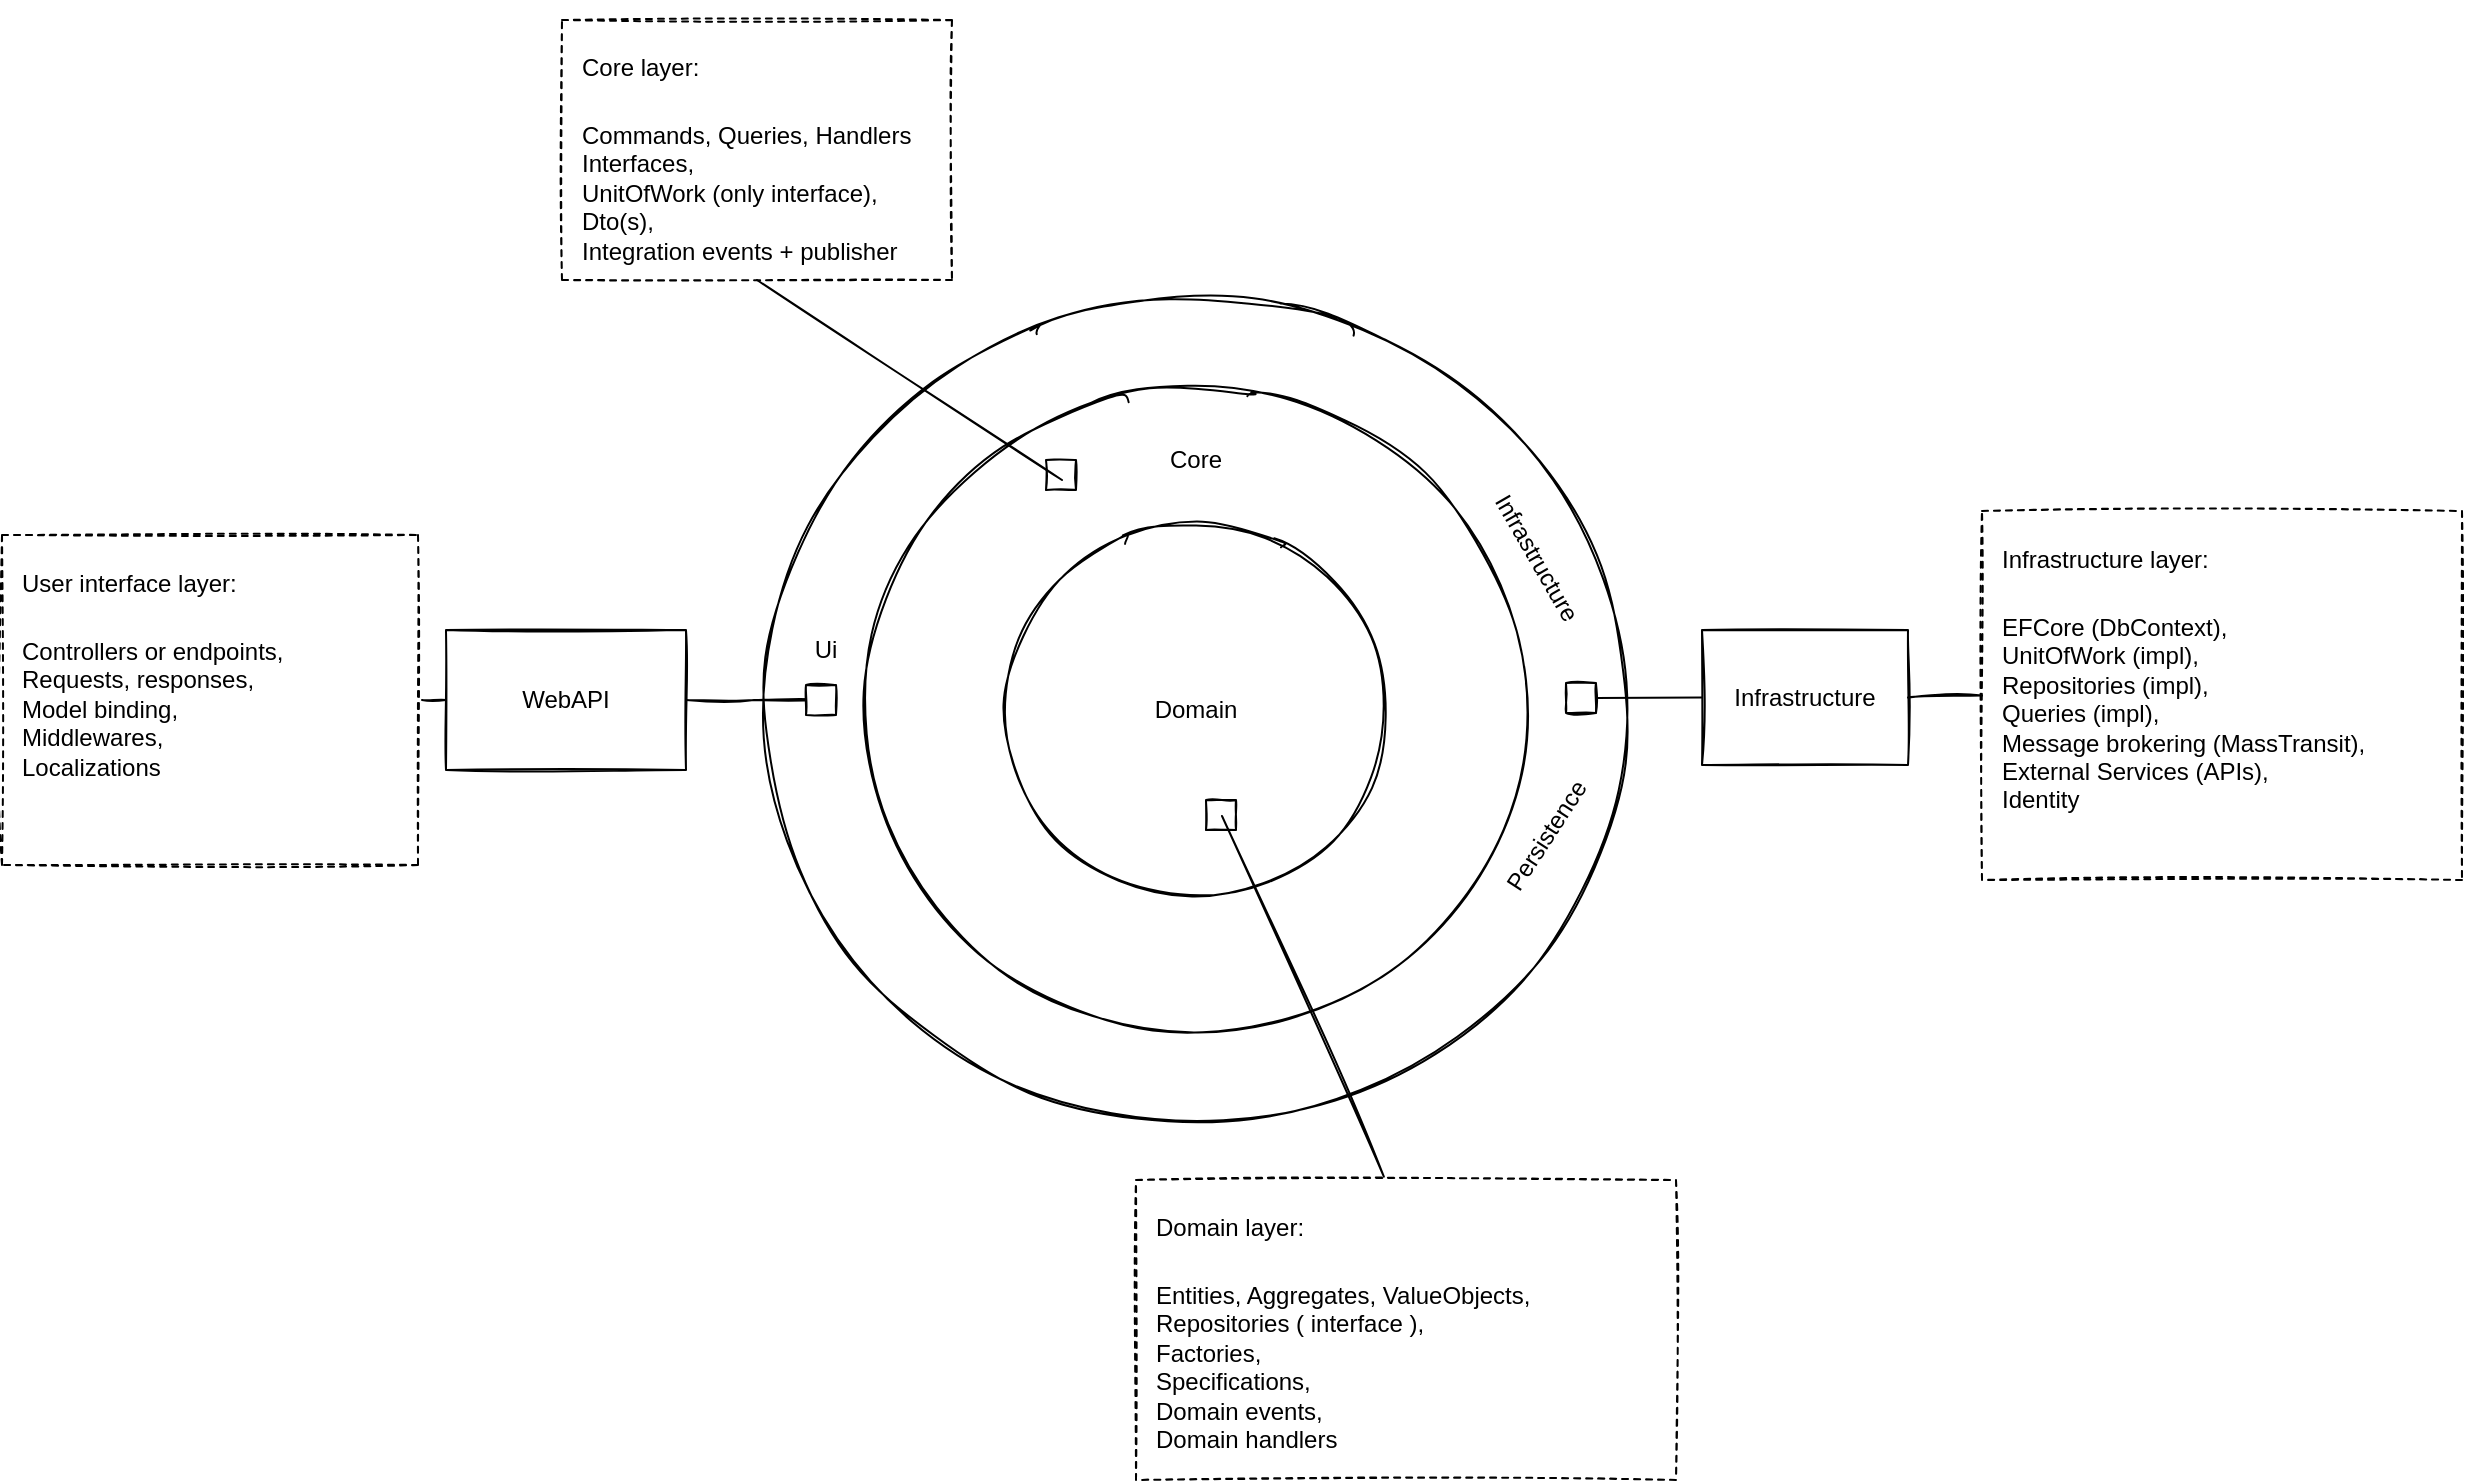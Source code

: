 <mxfile version="19.0.3" type="device" pages="2"><diagram id="CxuOpw61uco2LtNDvEld" name="CleanArchitectureOverview"><mxGraphModel dx="1038" dy="649" grid="1" gridSize="10" guides="1" tooltips="1" connect="1" arrows="1" fold="1" page="1" pageScale="1" pageWidth="1300" pageHeight="800" math="0" shadow="0"><root><mxCell id="0"/><mxCell id="1" parent="0"/><mxCell id="ch9sIQ_A3ulnxN6uj4qf-1" value="" style="ellipse;whiteSpace=wrap;html=1;aspect=fixed;sketch=1;" parent="1" vertex="1"><mxGeometry x="422" y="150" width="430" height="430" as="geometry"/></mxCell><mxCell id="ch9sIQ_A3ulnxN6uj4qf-3" value="" style="ellipse;whiteSpace=wrap;html=1;aspect=fixed;sketch=1;" parent="1" vertex="1"><mxGeometry x="472" y="200" width="330" height="330" as="geometry"/></mxCell><mxCell id="ch9sIQ_A3ulnxN6uj4qf-4" value="Domain" style="ellipse;whiteSpace=wrap;html=1;aspect=fixed;sketch=1;" parent="1" vertex="1"><mxGeometry x="542" y="270" width="190" height="190" as="geometry"/></mxCell><mxCell id="ch9sIQ_A3ulnxN6uj4qf-5" value="Core" style="text;html=1;strokeColor=none;fillColor=none;align=center;verticalAlign=middle;whiteSpace=wrap;rounded=0;sketch=1;" parent="1" vertex="1"><mxGeometry x="607" y="225" width="60" height="30" as="geometry"/></mxCell><mxCell id="8Ca2gcCYLGoPeP2sT3R6-1" style="edgeStyle=orthogonalEdgeStyle;rounded=0;sketch=1;orthogonalLoop=1;jettySize=auto;html=1;fontSize=12;endArrow=none;endFill=0;" parent="1" source="ch9sIQ_A3ulnxN6uj4qf-6" edge="1"><mxGeometry relative="1" as="geometry"><mxPoint x="450" y="360" as="targetPoint"/></mxGeometry></mxCell><mxCell id="ch9sIQ_A3ulnxN6uj4qf-6" value="WebAPI" style="rounded=0;whiteSpace=wrap;html=1;sketch=1;" parent="1" vertex="1"><mxGeometry x="262" y="325" width="120" height="70" as="geometry"/></mxCell><mxCell id="ch9sIQ_A3ulnxN6uj4qf-12" value="Infrastructure" style="rounded=0;whiteSpace=wrap;html=1;sketch=1;" parent="1" vertex="1"><mxGeometry x="890" y="325" width="103" height="67.5" as="geometry"/></mxCell><mxCell id="ch9sIQ_A3ulnxN6uj4qf-13" value="Ui" style="text;html=1;strokeColor=none;fillColor=none;align=center;verticalAlign=middle;whiteSpace=wrap;rounded=0;sketch=1;" parent="1" vertex="1"><mxGeometry x="422" y="320" width="60" height="30" as="geometry"/></mxCell><mxCell id="ch9sIQ_A3ulnxN6uj4qf-14" value="Infrastructure" style="text;html=1;strokeColor=none;fillColor=none;align=center;verticalAlign=middle;whiteSpace=wrap;rounded=0;sketch=1;rotation=60;" parent="1" vertex="1"><mxGeometry x="777" y="274.25" width="60" height="30" as="geometry"/></mxCell><mxCell id="ch9sIQ_A3ulnxN6uj4qf-18" value="" style="rounded=0;whiteSpace=wrap;html=1;sketch=1;" parent="1" vertex="1"><mxGeometry x="442" y="352.5" width="15" height="15" as="geometry"/></mxCell><mxCell id="ch9sIQ_A3ulnxN6uj4qf-20" value="" style="whiteSpace=wrap;html=1;aspect=fixed;sketch=1;" parent="1" vertex="1"><mxGeometry x="822" y="351.5" width="15" height="15" as="geometry"/></mxCell><mxCell id="ch9sIQ_A3ulnxN6uj4qf-26" value="&lt;h1 style=&quot;&quot;&gt;&lt;font style=&quot;font-size: 12px; font-weight: normal;&quot;&gt;User interface layer:&lt;/font&gt;&lt;/h1&gt;&lt;p style=&quot;&quot;&gt;Controllers or endpoints,&lt;br&gt;Requests, responses,&lt;br&gt;Model binding,&lt;br&gt;Middlewares,&lt;br&gt;&lt;span style=&quot;background-color: initial;&quot;&gt;Localizations&lt;/span&gt;&lt;/p&gt;&lt;p style=&quot;&quot;&gt;&lt;br&gt;&lt;/p&gt;" style="text;html=1;strokeColor=default;fillColor=none;spacing=5;spacingTop=-20;whiteSpace=wrap;overflow=hidden;rounded=0;sketch=1;fontSize=12;dashed=1;spacingLeft=5;" parent="1" vertex="1"><mxGeometry x="40" y="277.5" width="208" height="165" as="geometry"/></mxCell><mxCell id="ch9sIQ_A3ulnxN6uj4qf-28" value="&lt;h1 style=&quot;&quot;&gt;&lt;font style=&quot;font-weight: normal; font-size: 12px;&quot;&gt;Domain layer:&lt;/font&gt;&lt;/h1&gt;&lt;p style=&quot;&quot;&gt;Entities, Aggregates, ValueObjects, &lt;br&gt;Repositories ( interface ),&lt;br&gt;Factories, &lt;br&gt;Specifications,&amp;nbsp;&lt;br&gt;Domain events,&lt;br&gt;Domain handlers&lt;/p&gt;" style="text;html=1;strokeColor=default;fillColor=none;spacing=5;spacingTop=-20;whiteSpace=wrap;overflow=hidden;rounded=0;sketch=1;fontSize=12;dashed=1;spacingLeft=5;" parent="1" vertex="1"><mxGeometry x="607" y="600" width="270" height="150" as="geometry"/></mxCell><mxCell id="ch9sIQ_A3ulnxN6uj4qf-30" value="" style="whiteSpace=wrap;html=1;aspect=fixed;sketch=1;fontSize=12;" parent="1" vertex="1"><mxGeometry x="642" y="410" width="15" height="15" as="geometry"/></mxCell><mxCell id="ch9sIQ_A3ulnxN6uj4qf-31" value="" style="endArrow=none;html=1;rounded=0;fontSize=12;entryX=0;entryY=0.5;entryDx=0;entryDy=0;sketch=1;" parent="1" target="ch9sIQ_A3ulnxN6uj4qf-6" edge="1"><mxGeometry width="50" height="50" relative="1" as="geometry"><mxPoint x="250" y="360" as="sourcePoint"/><mxPoint x="562" y="430" as="targetPoint"/></mxGeometry></mxCell><mxCell id="ch9sIQ_A3ulnxN6uj4qf-32" value="&lt;h1 style=&quot;&quot;&gt;&lt;font style=&quot;font-size: 12px; font-weight: normal;&quot;&gt;Core layer:&lt;/font&gt;&lt;/h1&gt;&lt;p style=&quot;&quot;&gt;Commands, Queries, Handlers&lt;br&gt;Interfaces,&lt;br&gt;UnitOfWork (only interface),&lt;br&gt;Dto(s),&lt;br&gt;Integration events + publisher&lt;br&gt;&lt;br&gt;&lt;/p&gt;&lt;p style=&quot;&quot;&gt;&lt;br&gt;&lt;/p&gt;&lt;p style=&quot;&quot;&gt;&lt;br&gt;&lt;br&gt;&lt;/p&gt;" style="text;html=1;strokeColor=default;fillColor=none;spacing=5;spacingTop=-20;whiteSpace=wrap;overflow=hidden;rounded=0;sketch=1;fontSize=12;dashed=1;spacingLeft=5;" parent="1" vertex="1"><mxGeometry x="320" y="20" width="195" height="130" as="geometry"/></mxCell><mxCell id="ch9sIQ_A3ulnxN6uj4qf-33" value="" style="whiteSpace=wrap;html=1;aspect=fixed;sketch=1;fontSize=12;" parent="1" vertex="1"><mxGeometry x="562" y="240" width="15" height="15" as="geometry"/></mxCell><mxCell id="ch9sIQ_A3ulnxN6uj4qf-35" value="" style="endArrow=none;html=1;rounded=0;sketch=1;fontSize=12;exitX=0.5;exitY=1;exitDx=0;exitDy=0;endFill=0;" parent="1" source="ch9sIQ_A3ulnxN6uj4qf-32" edge="1"><mxGeometry width="50" height="50" relative="1" as="geometry"><mxPoint x="722" y="430" as="sourcePoint"/><mxPoint x="570" y="250" as="targetPoint"/></mxGeometry></mxCell><mxCell id="ch9sIQ_A3ulnxN6uj4qf-36" value="" style="endArrow=none;html=1;rounded=0;sketch=1;fontSize=12;exitX=0.459;exitY=-0.011;exitDx=0;exitDy=0;endFill=0;exitPerimeter=0;" parent="1" source="ch9sIQ_A3ulnxN6uj4qf-28" edge="1"><mxGeometry width="50" height="50" relative="1" as="geometry"><mxPoint x="722" y="430" as="sourcePoint"/><mxPoint x="650" y="418" as="targetPoint"/></mxGeometry></mxCell><mxCell id="ch9sIQ_A3ulnxN6uj4qf-37" value="&lt;h1 style=&quot;&quot;&gt;&lt;font style=&quot;font-size: 12px; font-weight: normal;&quot;&gt;Infrastructure layer:&lt;/font&gt;&lt;/h1&gt;&lt;p style=&quot;&quot;&gt;EFCore (DbContext),&lt;br&gt;UnitOfWork (impl),&lt;br&gt;Repositories&amp;nbsp;(impl),&lt;br&gt;Queries (impl),&lt;br&gt;&lt;span style=&quot;background-color: initial;&quot;&gt;Message brokering (MassTransit),&lt;br&gt;&lt;/span&gt;&lt;span style=&quot;background-color: initial;&quot;&gt;External Services (APIs),&lt;br&gt;&lt;/span&gt;&lt;span style=&quot;background-color: initial;&quot;&gt;Identity&lt;/span&gt;&lt;/p&gt;" style="text;html=1;strokeColor=default;fillColor=none;spacing=5;spacingTop=-20;whiteSpace=wrap;overflow=hidden;rounded=0;sketch=1;fontSize=12;dashed=1;spacingLeft=5;" parent="1" vertex="1"><mxGeometry x="1030" y="265.5" width="240" height="184.5" as="geometry"/></mxCell><mxCell id="ch9sIQ_A3ulnxN6uj4qf-38" value="" style="endArrow=none;html=1;rounded=0;sketch=1;fontSize=12;entryX=1;entryY=0.5;entryDx=0;entryDy=0;exitX=0;exitY=0.5;exitDx=0;exitDy=0;endFill=0;" parent="1" source="ch9sIQ_A3ulnxN6uj4qf-37" target="ch9sIQ_A3ulnxN6uj4qf-12" edge="1"><mxGeometry width="50" height="50" relative="1" as="geometry"><mxPoint x="852" y="530" as="sourcePoint"/><mxPoint x="902" y="480" as="targetPoint"/></mxGeometry></mxCell><mxCell id="8Ca2gcCYLGoPeP2sT3R6-2" value="Persistence" style="text;html=1;strokeColor=none;fillColor=none;align=center;verticalAlign=middle;whiteSpace=wrap;rounded=0;sketch=1;rotation=-57;" parent="1" vertex="1"><mxGeometry x="782" y="412.5" width="60" height="30" as="geometry"/></mxCell><mxCell id="yN4x7e8fNWLjNGWPce5P-3" value="" style="endArrow=none;html=1;rounded=0;entryX=0;entryY=0.5;entryDx=0;entryDy=0;" parent="1" source="ch9sIQ_A3ulnxN6uj4qf-20" target="ch9sIQ_A3ulnxN6uj4qf-12" edge="1"><mxGeometry width="50" height="50" relative="1" as="geometry"><mxPoint x="710" y="320" as="sourcePoint"/><mxPoint x="760" y="270" as="targetPoint"/></mxGeometry></mxCell></root></mxGraphModel></diagram><diagram id="pNpvfEwH9nOUPYgMG9_M" name="LogicalView"><mxGraphModel dx="1038" dy="649" grid="1" gridSize="10" guides="1" tooltips="1" connect="1" arrows="1" fold="1" page="1" pageScale="1" pageWidth="1300" pageHeight="800" math="0" shadow="0"><root><mxCell id="0"/><mxCell id="1" parent="0"/><mxCell id="qRwS8Vq_GDXVur-DQLBA-4" value="" style="ellipse;whiteSpace=wrap;html=1;dashed=1;sketch=1;strokeWidth=1;fillColor=none;" vertex="1" parent="1"><mxGeometry x="10" y="10" width="430" height="253.75" as="geometry"/></mxCell><mxCell id="TvUAGnQ8KwZhoTi6TwaD-1" value="Sample.ApiGateway.dll" style="rounded=0;whiteSpace=wrap;html=1;sketch=1;strokeWidth=2;perimeterSpacing=2;" parent="1" vertex="1"><mxGeometry x="116" y="342.5" width="174" height="130" as="geometry"/></mxCell><mxCell id="TvUAGnQ8KwZhoTi6TwaD-5" value="Sample.Services.Users.Api.dll" style="rounded=0;whiteSpace=wrap;html=1;sketch=1;strokeWidth=2;perimeterSpacing=3;" parent="1" vertex="1"><mxGeometry x="390" y="352.5" width="210" height="82.5" as="geometry"/></mxCell><mxCell id="TvUAGnQ8KwZhoTi6TwaD-6" value="" style="endArrow=classic;startArrow=classic;html=1;curved=1;exitX=1.012;exitY=0.398;exitDx=0;exitDy=0;entryX=0;entryY=0.5;entryDx=0;entryDy=0;exitPerimeter=0;" parent="1" source="TvUAGnQ8KwZhoTi6TwaD-1" target="TvUAGnQ8KwZhoTi6TwaD-5" edge="1"><mxGeometry width="50" height="50" relative="1" as="geometry"><mxPoint x="534" y="435" as="sourcePoint"/><mxPoint x="734" y="378" as="targetPoint"/></mxGeometry></mxCell><mxCell id="TvUAGnQ8KwZhoTi6TwaD-7" value="PostgreSQL" style="shape=cylinder3;whiteSpace=wrap;html=1;boundedLbl=1;backgroundOutline=1;size=15;sketch=1;strokeWidth=2;" parent="1" vertex="1"><mxGeometry x="666" y="233.75" width="80" height="90" as="geometry"/></mxCell><mxCell id="TvUAGnQ8KwZhoTi6TwaD-9" value="" style="endArrow=classic;startArrow=classic;html=1;curved=1;entryX=0;entryY=0;entryDx=0;entryDy=60;entryPerimeter=0;exitX=1;exitY=0;exitDx=0;exitDy=0;" parent="1" source="CXvcVRSHrKezwYFmAxAW-6" target="TvUAGnQ8KwZhoTi6TwaD-7" edge="1"><mxGeometry width="50" height="50" relative="1" as="geometry"><mxPoint x="665" y="450" as="sourcePoint"/><mxPoint x="715" y="400" as="targetPoint"/></mxGeometry></mxCell><mxCell id="hRJbnXhbkkuSHX8zliV1-1" value="RabbitMQ" style="shape=cylinder3;whiteSpace=wrap;html=1;boundedLbl=1;backgroundOutline=1;size=15;sketch=1;strokeWidth=2;" parent="1" vertex="1"><mxGeometry x="666" y="481.25" width="80" height="90" as="geometry"/></mxCell><mxCell id="hRJbnXhbkkuSHX8zliV1-8" value="OpenTelemetry Collector" style="rounded=0;whiteSpace=wrap;html=1;sketch=1;dashed=1;" parent="1" vertex="1"><mxGeometry x="856" y="282.5" width="100" height="270" as="geometry"/></mxCell><mxCell id="CXvcVRSHrKezwYFmAxAW-4" value="Ocelot" style="shape=process;whiteSpace=wrap;html=1;backgroundOutline=1;sketch=1;fillColor=default;strokeWidth=2;" parent="1" vertex="1"><mxGeometry x="70" y="326.25" width="70" height="40" as="geometry"/></mxCell><mxCell id="CXvcVRSHrKezwYFmAxAW-5" value="MassTransit" style="shape=process;whiteSpace=wrap;html=1;backgroundOutline=1;sketch=1;fillColor=default;strokeWidth=2;" parent="1" vertex="1"><mxGeometry x="522.5" y="405" width="97.5" height="45" as="geometry"/></mxCell><mxCell id="CXvcVRSHrKezwYFmAxAW-6" value="EfCore" style="shape=process;whiteSpace=wrap;html=1;backgroundOutline=1;sketch=1;fillColor=default;strokeWidth=2;" parent="1" vertex="1"><mxGeometry x="550" y="326.25" width="70" height="40" as="geometry"/></mxCell><mxCell id="CXvcVRSHrKezwYFmAxAW-18" value="Sample.Cli" style="rounded=0;whiteSpace=wrap;html=1;sketch=1;strokeWidth=2;perimeterSpacing=3;" parent="1" vertex="1"><mxGeometry x="835" y="112.5" width="165" height="90" as="geometry"/></mxCell><mxCell id="CXvcVRSHrKezwYFmAxAW-19" value="EfCore" style="shape=process;whiteSpace=wrap;html=1;backgroundOutline=1;sketch=1;fillColor=default;strokeWidth=2;" parent="1" vertex="1"><mxGeometry x="786" y="137.5" width="70" height="40" as="geometry"/></mxCell><mxCell id="CXvcVRSHrKezwYFmAxAW-23" value="dotnet sample-cli.dll run-migration --seed-data" style="text;html=1;strokeColor=none;fillColor=none;align=center;verticalAlign=middle;whiteSpace=wrap;rounded=0;shadow=0;sketch=1;" parent="1" vertex="1"><mxGeometry x="805" y="80" width="260" height="22.5" as="geometry"/></mxCell><mxCell id="CXvcVRSHrKezwYFmAxAW-28" value="" style="endArrow=classic;html=1;curved=1;exitX=0.999;exitY=0.352;exitDx=0;exitDy=0;exitPerimeter=0;dashed=1;entryX=0.004;entryY=0.358;entryDx=0;entryDy=0;entryPerimeter=0;" parent="1" source="TvUAGnQ8KwZhoTi6TwaD-5" target="hRJbnXhbkkuSHX8zliV1-8" edge="1"><mxGeometry width="50" height="50" relative="1" as="geometry"><mxPoint x="600" y="502.5" as="sourcePoint"/><mxPoint x="900" y="385.5" as="targetPoint"/></mxGeometry></mxCell><mxCell id="CXvcVRSHrKezwYFmAxAW-30" value="" style="endArrow=classic;html=1;dashed=1;curved=1;entryX=0.75;entryY=0;entryDx=0;entryDy=0;" parent="1" target="hRJbnXhbkkuSHX8zliV1-8" edge="1"><mxGeometry width="50" height="50" relative="1" as="geometry"><mxPoint x="931" y="200" as="sourcePoint"/><mxPoint x="650" y="352.5" as="targetPoint"/></mxGeometry></mxCell><mxCell id="CXvcVRSHrKezwYFmAxAW-40" value="" style="endArrow=classic;html=1;rounded=0;dashed=1;exitX=1;exitY=0.5;exitDx=0;exitDy=0;entryX=0;entryY=0.5;entryDx=0;entryDy=0;" parent="1" source="hRJbnXhbkkuSHX8zliV1-8" target="uhc5QXSjY9JA1Q15oKbw-3" edge="1"><mxGeometry width="50" height="50" relative="1" as="geometry"><mxPoint x="860" y="412.5" as="sourcePoint"/><mxPoint x="1026" y="408" as="targetPoint"/></mxGeometry></mxCell><mxCell id="CXvcVRSHrKezwYFmAxAW-42" value="export" style="edgeLabel;html=1;align=center;verticalAlign=middle;resizable=0;points=[];" parent="CXvcVRSHrKezwYFmAxAW-40" vertex="1" connectable="0"><mxGeometry x="-0.126" y="3" relative="1" as="geometry"><mxPoint y="13" as="offset"/></mxGeometry></mxCell><mxCell id="uhc5QXSjY9JA1Q15oKbw-3" value="OpenTelemetry Backend" style="swimlane;sketch=1;" vertex="1" parent="1"><mxGeometry x="1026" y="263.75" width="240" height="307.5" as="geometry"><mxRectangle x="1000" y="293.75" width="170" height="23" as="alternateBounds"/></mxGeometry></mxCell><mxCell id="hRJbnXhbkkuSHX8zliV1-3" value="Grafana" style="rounded=0;whiteSpace=wrap;html=1;sketch=1;" parent="uhc5QXSjY9JA1Q15oKbw-3" vertex="1"><mxGeometry x="34" y="63.75" width="60" height="190" as="geometry"/></mxCell><mxCell id="hRJbnXhbkkuSHX8zliV1-6" value="Prometheus" style="rounded=0;whiteSpace=wrap;html=1;sketch=1;" parent="uhc5QXSjY9JA1Q15oKbw-3" vertex="1"><mxGeometry x="116.5" y="62.5" width="90" height="57.5" as="geometry"/></mxCell><mxCell id="hRJbnXhbkkuSHX8zliV1-5" value="Tempo" style="rounded=0;whiteSpace=wrap;html=1;sketch=1;" parent="uhc5QXSjY9JA1Q15oKbw-3" vertex="1"><mxGeometry x="116.5" y="133.75" width="92.5" height="50" as="geometry"/></mxCell><mxCell id="hRJbnXhbkkuSHX8zliV1-4" value="Loki" style="rounded=0;whiteSpace=wrap;html=1;sketch=1;" parent="uhc5QXSjY9JA1Q15oKbw-3" vertex="1"><mxGeometry x="119" y="197.5" width="90" height="50" as="geometry"/></mxCell><mxCell id="uhc5QXSjY9JA1Q15oKbw-4" value="" style="endArrow=classic;html=1;rounded=0;entryX=0.012;entryY=0.652;entryDx=0;entryDy=0;dashed=1;entryPerimeter=0;exitX=0.989;exitY=0.875;exitDx=0;exitDy=0;exitPerimeter=0;" edge="1" parent="1" source="TvUAGnQ8KwZhoTi6TwaD-1" target="hRJbnXhbkkuSHX8zliV1-8"><mxGeometry width="50" height="50" relative="1" as="geometry"><mxPoint x="410" y="457.5" as="sourcePoint"/><mxPoint x="670" y="372.5" as="targetPoint"/></mxGeometry></mxCell><mxCell id="uhc5QXSjY9JA1Q15oKbw-5" value="tracing,metrics,logs" style="text;html=1;strokeColor=none;fillColor=none;align=center;verticalAlign=middle;whiteSpace=wrap;rounded=0;sketch=1;" vertex="1" parent="1"><mxGeometry x="880" y="233.75" width="110" height="30" as="geometry"/></mxCell><mxCell id="uhc5QXSjY9JA1Q15oKbw-6" value="tracing,metrics,logs" style="text;html=1;strokeColor=none;fillColor=none;align=center;verticalAlign=middle;whiteSpace=wrap;rounded=0;sketch=1;" vertex="1" parent="1"><mxGeometry x="666" y="362.5" width="114" height="15" as="geometry"/></mxCell><mxCell id="uhc5QXSjY9JA1Q15oKbw-7" value="tracing,metrics,logs" style="text;html=1;strokeColor=none;fillColor=none;align=center;verticalAlign=middle;whiteSpace=wrap;rounded=0;sketch=1;" vertex="1" parent="1"><mxGeometry x="470" y="460" width="115" height="12.5" as="geometry"/></mxCell><mxCell id="uhc5QXSjY9JA1Q15oKbw-9" value="http request" style="text;html=1;strokeColor=none;fillColor=none;align=center;verticalAlign=middle;whiteSpace=wrap;rounded=0;dashed=1;sketch=1;" vertex="1" parent="1"><mxGeometry x="300" y="362.5" width="80" height="30" as="geometry"/></mxCell><mxCell id="uhc5QXSjY9JA1Q15oKbw-11" value="Sample.Services.Audit.EventListener.dll" style="rounded=0;whiteSpace=wrap;html=1;sketch=1;strokeWidth=2;perimeterSpacing=3;" vertex="1" parent="1"><mxGeometry x="387.5" y="522.5" width="215" height="82.5" as="geometry"/></mxCell><mxCell id="uhc5QXSjY9JA1Q15oKbw-13" value="" style="endArrow=classic;html=1;exitX=0;exitY=0.5;exitDx=0;exitDy=0;exitPerimeter=0;entryX=1;entryY=0.5;entryDx=0;entryDy=0;curved=1;" edge="1" parent="1" source="hRJbnXhbkkuSHX8zliV1-1" target="qRwS8Vq_GDXVur-DQLBA-6"><mxGeometry width="50" height="50" relative="1" as="geometry"><mxPoint x="670" y="412.5" as="sourcePoint"/><mxPoint x="720" y="362.5" as="targetPoint"/></mxGeometry></mxCell><mxCell id="uhc5QXSjY9JA1Q15oKbw-14" value="" style="endArrow=classic;html=1;exitX=1;exitY=0.75;exitDx=0;exitDy=0;entryX=0.5;entryY=1;entryDx=0;entryDy=0;rounded=0;dashed=1;" edge="1" parent="1" source="uhc5QXSjY9JA1Q15oKbw-11" target="hRJbnXhbkkuSHX8zliV1-8"><mxGeometry width="50" height="50" relative="1" as="geometry"><mxPoint x="670" y="412.5" as="sourcePoint"/><mxPoint x="720" y="362.5" as="targetPoint"/><Array as="points"><mxPoint x="906" y="585.5"/></Array></mxGeometry></mxCell><mxCell id="uhc5QXSjY9JA1Q15oKbw-15" value="tracing,metrics,logs" style="text;html=1;strokeColor=none;fillColor=none;align=center;verticalAlign=middle;whiteSpace=wrap;rounded=0;sketch=1;" vertex="1" parent="1"><mxGeometry x="710" y="582.5" width="110" height="20" as="geometry"/></mxCell><mxCell id="uhc5QXSjY9JA1Q15oKbw-16" value="" style="endArrow=classic;html=1;rounded=0;exitX=1;exitY=1;exitDx=0;exitDy=0;entryX=0;entryY=0;entryDx=0;entryDy=15;entryPerimeter=0;" edge="1" parent="1" source="CXvcVRSHrKezwYFmAxAW-5" target="hRJbnXhbkkuSHX8zliV1-1"><mxGeometry width="50" height="50" relative="1" as="geometry"><mxPoint x="670" y="512.5" as="sourcePoint"/><mxPoint x="720" y="462.5" as="targetPoint"/></mxGeometry></mxCell><mxCell id="uhc5QXSjY9JA1Q15oKbw-18" value="" style="endArrow=classic;html=1;rounded=0;exitX=0;exitY=1;exitDx=0;exitDy=0;entryX=0.855;entryY=0;entryDx=0;entryDy=4.35;entryPerimeter=0;" edge="1" parent="1" source="CXvcVRSHrKezwYFmAxAW-19" target="TvUAGnQ8KwZhoTi6TwaD-7"><mxGeometry width="50" height="50" relative="1" as="geometry"><mxPoint x="510" y="412.5" as="sourcePoint"/><mxPoint x="560" y="362.5" as="targetPoint"/></mxGeometry></mxCell><mxCell id="qRwS8Vq_GDXVur-DQLBA-1" value="Identity Solution" style="rounded=0;whiteSpace=wrap;html=1;dashed=1;sketch=1;strokeWidth=1;fillColor=none;" vertex="1" parent="1"><mxGeometry x="116" y="127.5" width="174" height="60" as="geometry"/></mxCell><mxCell id="qRwS8Vq_GDXVur-DQLBA-2" value="Auth" style="shape=process;whiteSpace=wrap;html=1;backgroundOutline=1;sketch=1;fillColor=default;strokeWidth=2;" vertex="1" parent="1"><mxGeometry x="150" y="326.25" width="70" height="40" as="geometry"/></mxCell><mxCell id="qRwS8Vq_GDXVur-DQLBA-3" value="" style="endArrow=classic;startArrow=classic;html=1;rounded=0;entryX=0.444;entryY=1.065;entryDx=0;entryDy=0;entryPerimeter=0;exitX=0.617;exitY=0.024;exitDx=0;exitDy=0;exitPerimeter=0;" edge="1" parent="1" source="qRwS8Vq_GDXVur-DQLBA-2" target="qRwS8Vq_GDXVur-DQLBA-1"><mxGeometry width="50" height="50" relative="1" as="geometry"><mxPoint x="430" y="350" as="sourcePoint"/><mxPoint x="480" y="300" as="targetPoint"/></mxGeometry></mxCell><mxCell id="qRwS8Vq_GDXVur-DQLBA-5" value="External System" style="text;html=1;strokeColor=none;fillColor=none;align=center;verticalAlign=middle;whiteSpace=wrap;rounded=0;dashed=1;sketch=1;" vertex="1" parent="1"><mxGeometry x="140" y="30" width="60" height="30" as="geometry"/></mxCell><mxCell id="qRwS8Vq_GDXVur-DQLBA-6" value="MassTransit" style="shape=process;whiteSpace=wrap;html=1;backgroundOutline=1;sketch=1;fillColor=default;strokeWidth=2;" vertex="1" parent="1"><mxGeometry x="536.25" y="503.75" width="97.5" height="45" as="geometry"/></mxCell></root></mxGraphModel></diagram></mxfile>